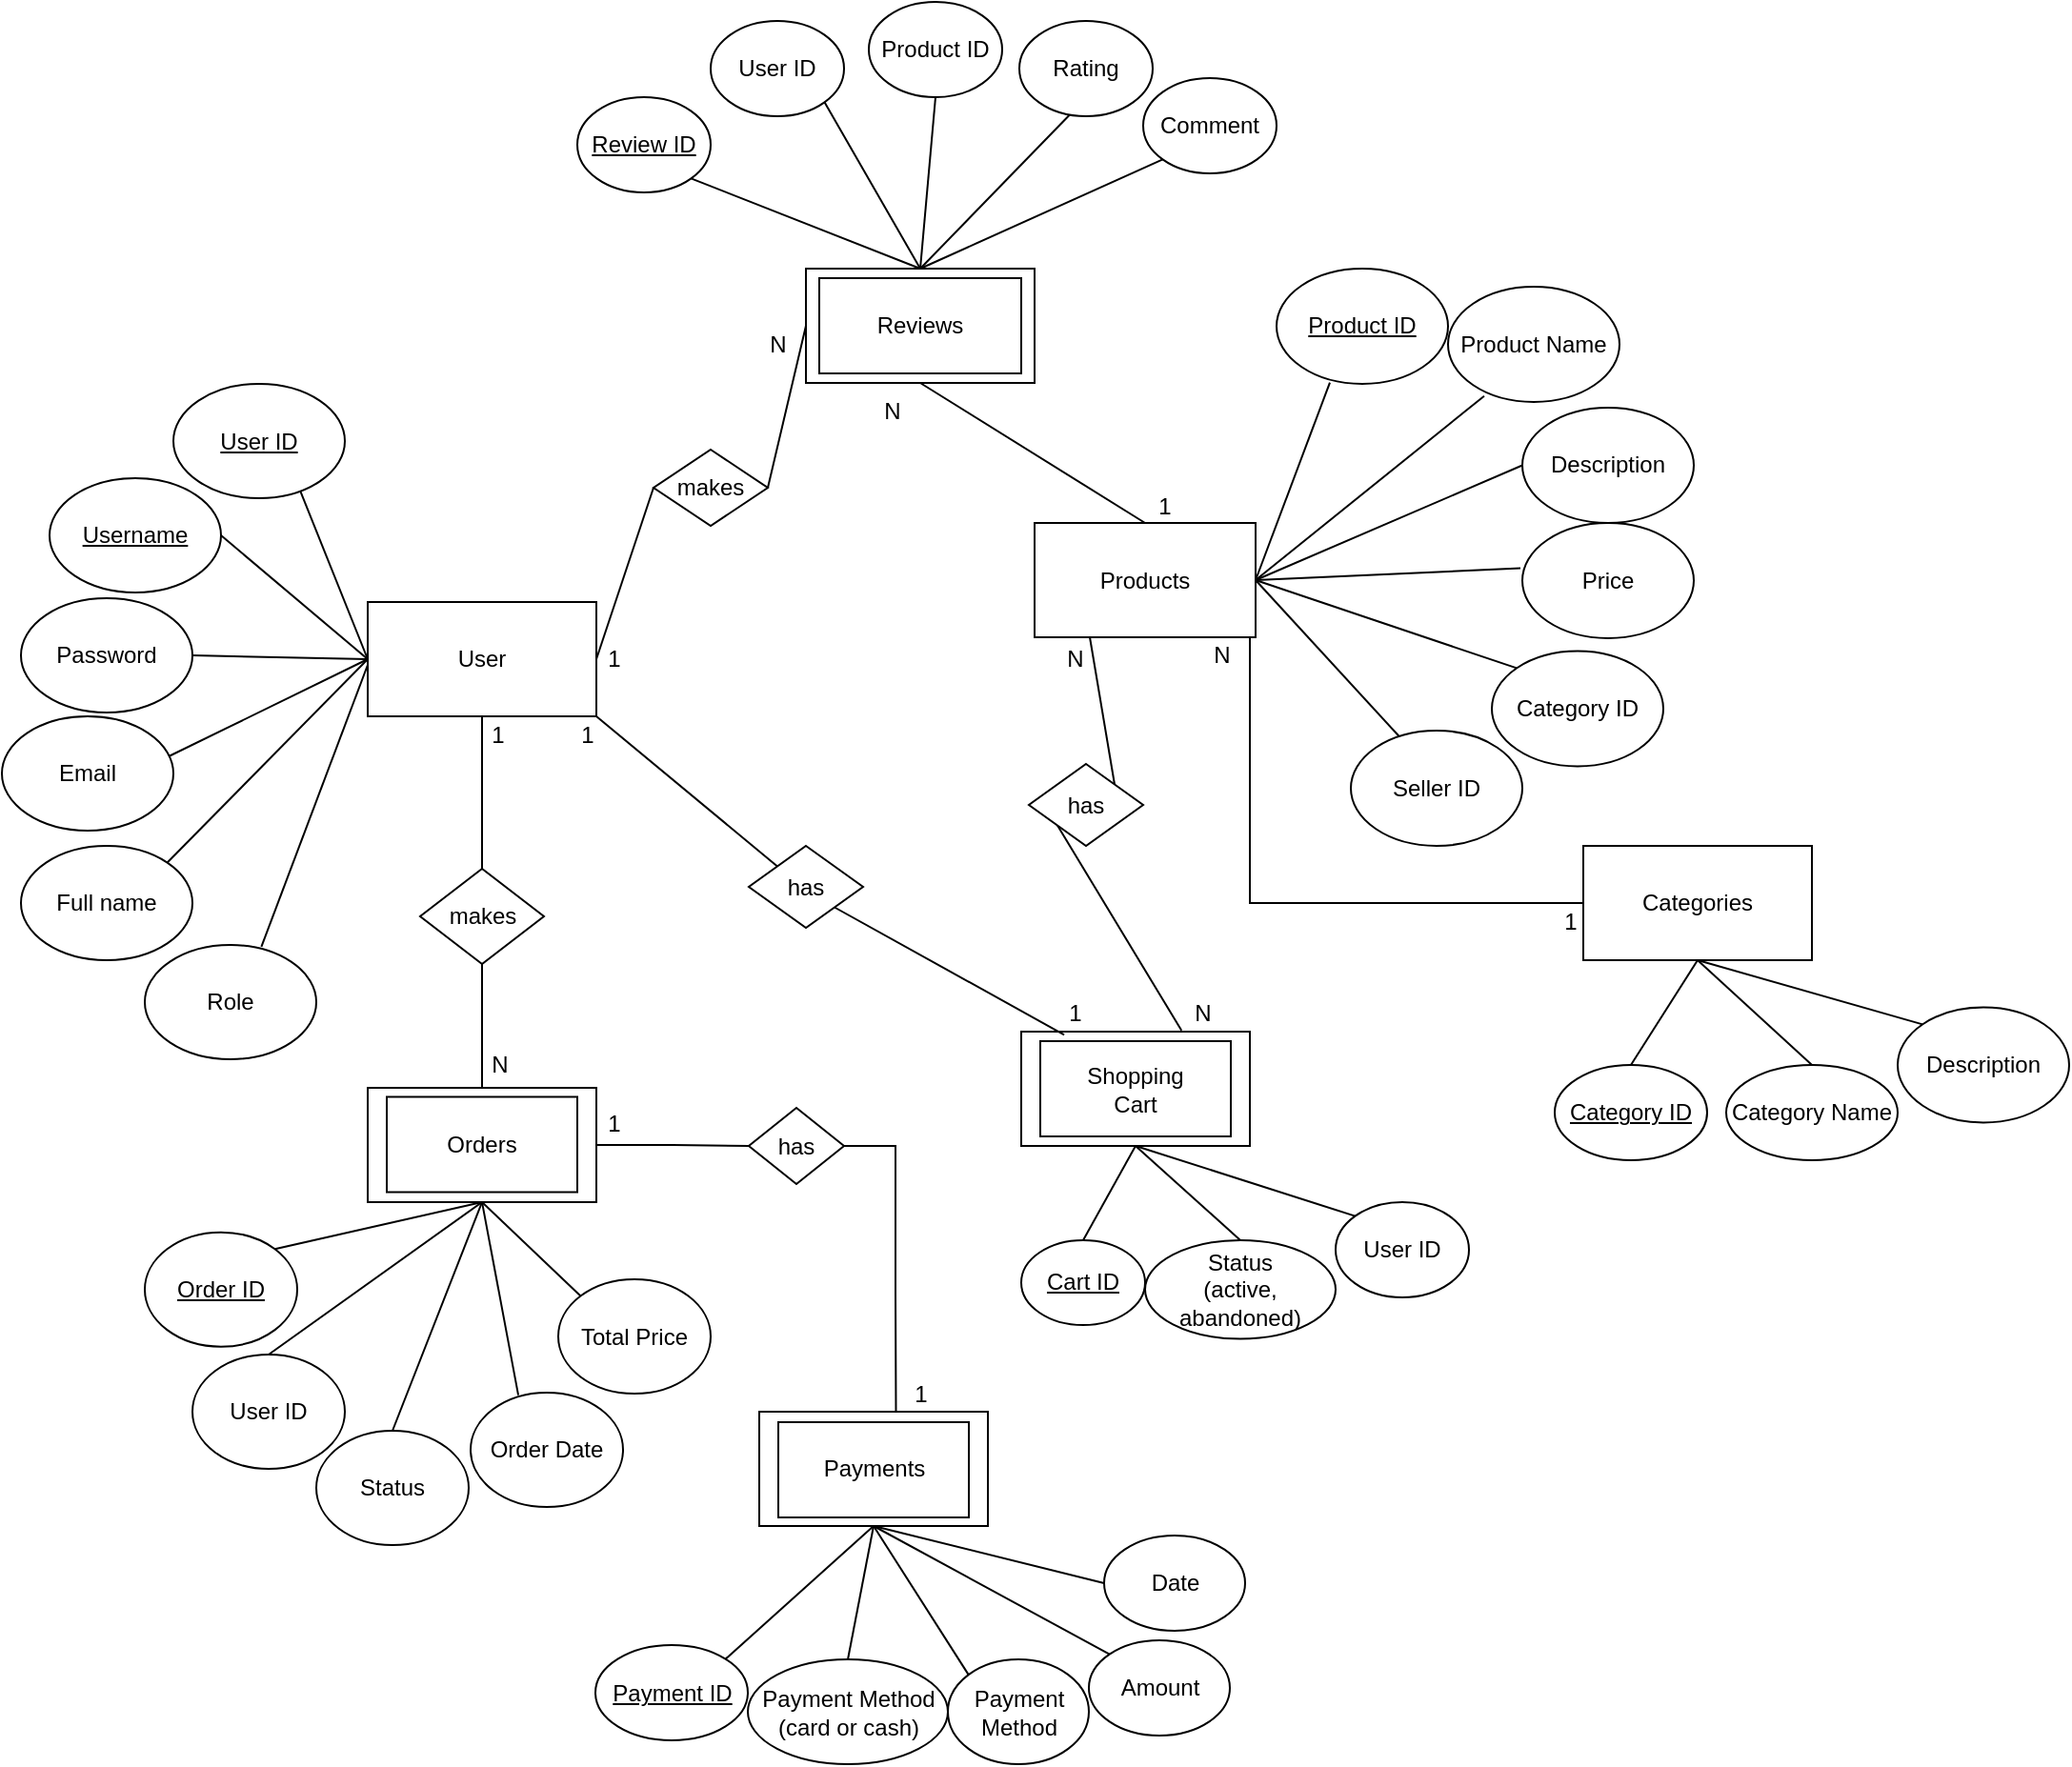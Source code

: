 <mxfile version="24.9.1">
  <diagram name="Страница-1" id="zB7i6RUfLuKYzEybOKxB">
    <mxGraphModel grid="1" page="1" gridSize="10" guides="1" tooltips="1" connect="1" arrows="1" fold="1" pageScale="1" pageWidth="827" pageHeight="1169" math="0" shadow="0">
      <root>
        <mxCell id="0" />
        <mxCell id="1" parent="0" />
        <mxCell id="PwJGLFC-bHDIVC7yWHqI-11" style="edgeStyle=orthogonalEdgeStyle;rounded=0;orthogonalLoop=1;jettySize=auto;html=1;entryX=0.5;entryY=0;entryDx=0;entryDy=0;endArrow=none;endFill=0;" edge="1" parent="1" source="PwJGLFC-bHDIVC7yWHqI-30" target="PwJGLFC-bHDIVC7yWHqI-3">
          <mxGeometry relative="1" as="geometry" />
        </mxCell>
        <mxCell id="PwJGLFC-bHDIVC7yWHqI-1" value="&lt;font style=&quot;font-size: 12px;&quot;&gt;User&lt;/font&gt;" style="rounded=0;whiteSpace=wrap;html=1;" vertex="1" parent="1">
          <mxGeometry x="-283" y="405" width="120" height="60" as="geometry" />
        </mxCell>
        <mxCell id="PwJGLFC-bHDIVC7yWHqI-23" style="edgeStyle=orthogonalEdgeStyle;rounded=0;orthogonalLoop=1;jettySize=auto;html=1;endArrow=none;endFill=0;" edge="1" parent="1" source="PwJGLFC-bHDIVC7yWHqI-2" target="PwJGLFC-bHDIVC7yWHqI-7">
          <mxGeometry relative="1" as="geometry">
            <Array as="points">
              <mxPoint x="180" y="563" />
            </Array>
          </mxGeometry>
        </mxCell>
        <mxCell id="PwJGLFC-bHDIVC7yWHqI-2" value="Products" style="rounded=0;whiteSpace=wrap;html=1;" vertex="1" parent="1">
          <mxGeometry x="67" y="363.5" width="116" height="60" as="geometry" />
        </mxCell>
        <mxCell id="PwJGLFC-bHDIVC7yWHqI-14" style="edgeStyle=orthogonalEdgeStyle;rounded=0;orthogonalLoop=1;jettySize=auto;html=1;entryX=0.598;entryY=0.042;entryDx=0;entryDy=0;endArrow=none;endFill=0;entryPerimeter=0;" edge="1" parent="1" source="PwJGLFC-bHDIVC7yWHqI-34" target="PwJGLFC-bHDIVC7yWHqI-5">
          <mxGeometry relative="1" as="geometry">
            <Array as="points">
              <mxPoint x="-6" y="691" />
              <mxPoint x="-6" y="768" />
            </Array>
          </mxGeometry>
        </mxCell>
        <mxCell id="PwJGLFC-bHDIVC7yWHqI-3" value="Orders" style="rounded=0;whiteSpace=wrap;html=1;" vertex="1" parent="1">
          <mxGeometry x="-283" y="660" width="120" height="60" as="geometry" />
        </mxCell>
        <mxCell id="PwJGLFC-bHDIVC7yWHqI-5" value="Payments" style="rounded=0;whiteSpace=wrap;html=1;" vertex="1" parent="1">
          <mxGeometry x="-77.5" y="830" width="120" height="60" as="geometry" />
        </mxCell>
        <mxCell id="PwJGLFC-bHDIVC7yWHqI-6" value="Reviews" style="rounded=0;whiteSpace=wrap;html=1;" vertex="1" parent="1">
          <mxGeometry x="-53" y="230" width="120" height="60" as="geometry" />
        </mxCell>
        <mxCell id="PwJGLFC-bHDIVC7yWHqI-7" value="Categories" style="rounded=0;whiteSpace=wrap;html=1;" vertex="1" parent="1">
          <mxGeometry x="355" y="533" width="120" height="60" as="geometry" />
        </mxCell>
        <mxCell id="PwJGLFC-bHDIVC7yWHqI-9" value="1" style="text;html=1;align=center;verticalAlign=middle;resizable=0;points=[];autosize=1;strokeColor=none;fillColor=none;" vertex="1" parent="1">
          <mxGeometry x="-169" y="420" width="30" height="30" as="geometry" />
        </mxCell>
        <mxCell id="PwJGLFC-bHDIVC7yWHqI-12" value="1" style="text;html=1;align=center;verticalAlign=middle;resizable=0;points=[];autosize=1;strokeColor=none;fillColor=none;" vertex="1" parent="1">
          <mxGeometry x="-230" y="460" width="30" height="30" as="geometry" />
        </mxCell>
        <mxCell id="PwJGLFC-bHDIVC7yWHqI-13" value="N" style="text;html=1;align=center;verticalAlign=middle;resizable=0;points=[];autosize=1;strokeColor=none;fillColor=none;" vertex="1" parent="1">
          <mxGeometry x="-229" y="633" width="30" height="30" as="geometry" />
        </mxCell>
        <mxCell id="PwJGLFC-bHDIVC7yWHqI-15" value="1" style="text;html=1;align=center;verticalAlign=middle;resizable=0;points=[];autosize=1;strokeColor=none;fillColor=none;" vertex="1" parent="1">
          <mxGeometry x="-169" y="664" width="30" height="30" as="geometry" />
        </mxCell>
        <mxCell id="PwJGLFC-bHDIVC7yWHqI-16" value="1" style="text;html=1;align=center;verticalAlign=middle;resizable=0;points=[];autosize=1;strokeColor=none;fillColor=none;" vertex="1" parent="1">
          <mxGeometry x="-8.5" y="805.5" width="30" height="30" as="geometry" />
        </mxCell>
        <mxCell id="PwJGLFC-bHDIVC7yWHqI-19" value="N" style="text;html=1;align=center;verticalAlign=middle;resizable=0;points=[];autosize=1;strokeColor=none;fillColor=none;" vertex="1" parent="1">
          <mxGeometry x="-83" y="255" width="30" height="30" as="geometry" />
        </mxCell>
        <mxCell id="PwJGLFC-bHDIVC7yWHqI-22" value="N" style="text;html=1;align=center;verticalAlign=middle;resizable=0;points=[];autosize=1;strokeColor=none;fillColor=none;" vertex="1" parent="1">
          <mxGeometry x="-23" y="290" width="30" height="30" as="geometry" />
        </mxCell>
        <mxCell id="PwJGLFC-bHDIVC7yWHqI-24" value="1" style="text;html=1;align=center;verticalAlign=middle;resizable=0;points=[];autosize=1;strokeColor=none;fillColor=none;" vertex="1" parent="1">
          <mxGeometry x="333" y="558" width="30" height="30" as="geometry" />
        </mxCell>
        <mxCell id="PwJGLFC-bHDIVC7yWHqI-25" value="N" style="text;html=1;align=center;verticalAlign=middle;resizable=0;points=[];autosize=1;strokeColor=none;fillColor=none;" vertex="1" parent="1">
          <mxGeometry x="150" y="418" width="30" height="30" as="geometry" />
        </mxCell>
        <mxCell id="PwJGLFC-bHDIVC7yWHqI-26" value="Shopping&lt;div&gt;Cart&lt;/div&gt;" style="rounded=0;whiteSpace=wrap;html=1;" vertex="1" parent="1">
          <mxGeometry x="60" y="630.5" width="120" height="60" as="geometry" />
        </mxCell>
        <mxCell id="PwJGLFC-bHDIVC7yWHqI-27" value="" style="endArrow=none;html=1;rounded=0;entryX=1;entryY=1;entryDx=0;entryDy=0;exitX=0;exitY=0;exitDx=0;exitDy=0;" edge="1" parent="1" source="PwJGLFC-bHDIVC7yWHqI-28" target="PwJGLFC-bHDIVC7yWHqI-1">
          <mxGeometry width="50" height="50" relative="1" as="geometry">
            <mxPoint x="-73" y="605" as="sourcePoint" />
            <mxPoint x="-23" y="555" as="targetPoint" />
          </mxGeometry>
        </mxCell>
        <mxCell id="PwJGLFC-bHDIVC7yWHqI-29" value="" style="endArrow=none;html=1;rounded=0;entryX=1;entryY=1;entryDx=0;entryDy=0;exitX=0.188;exitY=0.028;exitDx=0;exitDy=0;exitPerimeter=0;" edge="1" parent="1" source="PwJGLFC-bHDIVC7yWHqI-26" target="PwJGLFC-bHDIVC7yWHqI-28">
          <mxGeometry width="50" height="50" relative="1" as="geometry">
            <mxPoint x="-82" y="558" as="sourcePoint" />
            <mxPoint x="-163" y="465" as="targetPoint" />
          </mxGeometry>
        </mxCell>
        <mxCell id="PwJGLFC-bHDIVC7yWHqI-28" value="has" style="rhombus;whiteSpace=wrap;html=1;" vertex="1" parent="1">
          <mxGeometry x="-83" y="533" width="60" height="43" as="geometry" />
        </mxCell>
        <mxCell id="PwJGLFC-bHDIVC7yWHqI-31" value="" style="edgeStyle=orthogonalEdgeStyle;rounded=0;orthogonalLoop=1;jettySize=auto;html=1;entryX=0.5;entryY=0;entryDx=0;entryDy=0;endArrow=none;endFill=0;" edge="1" parent="1" source="PwJGLFC-bHDIVC7yWHqI-1" target="PwJGLFC-bHDIVC7yWHqI-30">
          <mxGeometry relative="1" as="geometry">
            <mxPoint x="-223" y="465" as="sourcePoint" />
            <mxPoint x="-223" y="660" as="targetPoint" />
          </mxGeometry>
        </mxCell>
        <mxCell id="PwJGLFC-bHDIVC7yWHqI-30" value="makes" style="rhombus;whiteSpace=wrap;html=1;" vertex="1" parent="1">
          <mxGeometry x="-255.5" y="545" width="65" height="50" as="geometry" />
        </mxCell>
        <mxCell id="PwJGLFC-bHDIVC7yWHqI-32" value="" style="rounded=0;whiteSpace=wrap;html=1;fillColor=none;" vertex="1" parent="1">
          <mxGeometry x="-273" y="664.75" width="100" height="50" as="geometry" />
        </mxCell>
        <mxCell id="PwJGLFC-bHDIVC7yWHqI-33" value="" style="rounded=0;whiteSpace=wrap;html=1;fillColor=none;" vertex="1" parent="1">
          <mxGeometry x="70" y="635.5" width="100" height="50" as="geometry" />
        </mxCell>
        <mxCell id="PwJGLFC-bHDIVC7yWHqI-38" value="" style="edgeStyle=orthogonalEdgeStyle;rounded=0;orthogonalLoop=1;jettySize=auto;html=1;entryX=0;entryY=0.5;entryDx=0;entryDy=0;endArrow=none;endFill=0;" edge="1" parent="1" source="PwJGLFC-bHDIVC7yWHqI-3" target="PwJGLFC-bHDIVC7yWHqI-34">
          <mxGeometry relative="1" as="geometry">
            <mxPoint x="-163" y="690" as="sourcePoint" />
            <mxPoint x="-18" y="750" as="targetPoint" />
          </mxGeometry>
        </mxCell>
        <mxCell id="PwJGLFC-bHDIVC7yWHqI-34" value="has" style="rhombus;whiteSpace=wrap;html=1;" vertex="1" parent="1">
          <mxGeometry x="-83" y="670.5" width="50" height="40" as="geometry" />
        </mxCell>
        <mxCell id="PwJGLFC-bHDIVC7yWHqI-42" value="" style="endArrow=none;html=1;rounded=0;entryX=0.25;entryY=1;entryDx=0;entryDy=0;exitX=1;exitY=0;exitDx=0;exitDy=0;" edge="1" parent="1" source="PwJGLFC-bHDIVC7yWHqI-44" target="PwJGLFC-bHDIVC7yWHqI-2">
          <mxGeometry width="50" height="50" relative="1" as="geometry">
            <mxPoint x="23.8" y="592.8" as="sourcePoint" />
            <mxPoint x="17.0" y="466.22" as="targetPoint" />
          </mxGeometry>
        </mxCell>
        <mxCell id="PwJGLFC-bHDIVC7yWHqI-43" value="" style="endArrow=none;html=1;rounded=0;entryX=0;entryY=1;entryDx=0;entryDy=0;exitX=0.701;exitY=-0.01;exitDx=0;exitDy=0;exitPerimeter=0;" edge="1" parent="1" source="PwJGLFC-bHDIVC7yWHqI-26" target="PwJGLFC-bHDIVC7yWHqI-44">
          <mxGeometry width="50" height="50" relative="1" as="geometry">
            <mxPoint x="-19.78" y="563" as="sourcePoint" />
            <mxPoint x="-66.2" y="452.8" as="targetPoint" />
          </mxGeometry>
        </mxCell>
        <mxCell id="PwJGLFC-bHDIVC7yWHqI-44" value="has" style="rhombus;whiteSpace=wrap;html=1;" vertex="1" parent="1">
          <mxGeometry x="64" y="490" width="60" height="43" as="geometry" />
        </mxCell>
        <mxCell id="PwJGLFC-bHDIVC7yWHqI-45" value="1" style="text;html=1;align=center;verticalAlign=middle;resizable=0;points=[];autosize=1;strokeColor=none;fillColor=none;" vertex="1" parent="1">
          <mxGeometry x="-183" y="460" width="30" height="30" as="geometry" />
        </mxCell>
        <mxCell id="PwJGLFC-bHDIVC7yWHqI-46" value="1" style="text;html=1;align=center;verticalAlign=middle;resizable=0;points=[];autosize=1;strokeColor=none;fillColor=none;" vertex="1" parent="1">
          <mxGeometry x="73" y="605.5" width="30" height="30" as="geometry" />
        </mxCell>
        <mxCell id="PwJGLFC-bHDIVC7yWHqI-49" value="N" style="text;html=1;align=center;verticalAlign=middle;resizable=0;points=[];autosize=1;strokeColor=none;fillColor=none;" vertex="1" parent="1">
          <mxGeometry x="73" y="420" width="30" height="30" as="geometry" />
        </mxCell>
        <mxCell id="PwJGLFC-bHDIVC7yWHqI-50" value="N" style="text;html=1;align=center;verticalAlign=middle;resizable=0;points=[];autosize=1;strokeColor=none;fillColor=none;" vertex="1" parent="1">
          <mxGeometry x="140" y="605.5" width="30" height="30" as="geometry" />
        </mxCell>
        <mxCell id="PwJGLFC-bHDIVC7yWHqI-51" value="" style="rounded=0;whiteSpace=wrap;html=1;fillColor=none;" vertex="1" parent="1">
          <mxGeometry x="-46" y="235" width="106" height="50" as="geometry" />
        </mxCell>
        <mxCell id="PwJGLFC-bHDIVC7yWHqI-52" value="makes" style="rhombus;whiteSpace=wrap;html=1;" vertex="1" parent="1">
          <mxGeometry x="-133" y="325" width="60" height="40" as="geometry" />
        </mxCell>
        <mxCell id="PwJGLFC-bHDIVC7yWHqI-55" value="&lt;u&gt;Username&lt;/u&gt;" style="ellipse;whiteSpace=wrap;html=1;" vertex="1" parent="1">
          <mxGeometry x="-450" y="340" width="90" height="60" as="geometry" />
        </mxCell>
        <mxCell id="PwJGLFC-bHDIVC7yWHqI-57" value="Password" style="ellipse;whiteSpace=wrap;html=1;" vertex="1" parent="1">
          <mxGeometry x="-465" y="403" width="90" height="60" as="geometry" />
        </mxCell>
        <mxCell id="PwJGLFC-bHDIVC7yWHqI-58" value="Email" style="ellipse;whiteSpace=wrap;html=1;" vertex="1" parent="1">
          <mxGeometry x="-475" y="465" width="90" height="60" as="geometry" />
        </mxCell>
        <mxCell id="PwJGLFC-bHDIVC7yWHqI-59" value="&lt;u&gt;User ID&lt;/u&gt;" style="ellipse;whiteSpace=wrap;html=1;" vertex="1" parent="1">
          <mxGeometry x="-385" y="290.5" width="90" height="60" as="geometry" />
        </mxCell>
        <mxCell id="PwJGLFC-bHDIVC7yWHqI-61" value="" style="endArrow=none;html=1;rounded=0;entryX=0;entryY=0.5;entryDx=0;entryDy=0;exitX=0.74;exitY=0.937;exitDx=0;exitDy=0;exitPerimeter=0;" edge="1" parent="1" source="PwJGLFC-bHDIVC7yWHqI-59" target="PwJGLFC-bHDIVC7yWHqI-1">
          <mxGeometry width="50" height="50" relative="1" as="geometry">
            <mxPoint x="-220" y="510" as="sourcePoint" />
            <mxPoint x="-170" y="460" as="targetPoint" />
          </mxGeometry>
        </mxCell>
        <mxCell id="PwJGLFC-bHDIVC7yWHqI-62" value="" style="endArrow=none;html=1;rounded=0;entryX=0;entryY=0.5;entryDx=0;entryDy=0;exitX=1;exitY=0.5;exitDx=0;exitDy=0;" edge="1" parent="1" source="PwJGLFC-bHDIVC7yWHqI-55" target="PwJGLFC-bHDIVC7yWHqI-1">
          <mxGeometry width="50" height="50" relative="1" as="geometry">
            <mxPoint x="-362" y="542" as="sourcePoint" />
            <mxPoint x="-273" y="445" as="targetPoint" />
          </mxGeometry>
        </mxCell>
        <mxCell id="PwJGLFC-bHDIVC7yWHqI-63" value="" style="endArrow=none;html=1;rounded=0;entryX=0;entryY=0.5;entryDx=0;entryDy=0;exitX=1;exitY=0.5;exitDx=0;exitDy=0;" edge="1" parent="1" source="PwJGLFC-bHDIVC7yWHqI-57" target="PwJGLFC-bHDIVC7yWHqI-1">
          <mxGeometry width="50" height="50" relative="1" as="geometry">
            <mxPoint x="-380" y="462" as="sourcePoint" />
            <mxPoint x="-273" y="445" as="targetPoint" />
          </mxGeometry>
        </mxCell>
        <mxCell id="PwJGLFC-bHDIVC7yWHqI-64" value="" style="endArrow=none;html=1;rounded=0;entryX=0;entryY=0.5;entryDx=0;entryDy=0;exitX=0.979;exitY=0.346;exitDx=0;exitDy=0;exitPerimeter=0;" edge="1" parent="1" source="PwJGLFC-bHDIVC7yWHqI-58" target="PwJGLFC-bHDIVC7yWHqI-1">
          <mxGeometry width="50" height="50" relative="1" as="geometry">
            <mxPoint x="-370" y="472" as="sourcePoint" />
            <mxPoint x="-263" y="455" as="targetPoint" />
          </mxGeometry>
        </mxCell>
        <mxCell id="PwJGLFC-bHDIVC7yWHqI-65" value="" style="endArrow=none;html=1;rounded=0;entryX=0.5;entryY=1;entryDx=0;entryDy=0;exitX=0.5;exitY=0;exitDx=0;exitDy=0;" edge="1" parent="1" source="PwJGLFC-bHDIVC7yWHqI-2" target="PwJGLFC-bHDIVC7yWHqI-6">
          <mxGeometry width="50" height="50" relative="1" as="geometry">
            <mxPoint x="-30" y="620" as="sourcePoint" />
            <mxPoint x="20" y="570" as="targetPoint" />
          </mxGeometry>
        </mxCell>
        <mxCell id="PwJGLFC-bHDIVC7yWHqI-66" value="1" style="text;html=1;align=center;verticalAlign=middle;resizable=0;points=[];autosize=1;strokeColor=none;fillColor=none;" vertex="1" parent="1">
          <mxGeometry x="120" y="340" width="30" height="30" as="geometry" />
        </mxCell>
        <mxCell id="PwJGLFC-bHDIVC7yWHqI-67" value="" style="rounded=0;whiteSpace=wrap;html=1;fillColor=none;" vertex="1" parent="1">
          <mxGeometry x="-67.5" y="835.5" width="100" height="50" as="geometry" />
        </mxCell>
        <mxCell id="PwJGLFC-bHDIVC7yWHqI-68" value="&lt;u&gt;Product ID&lt;/u&gt;" style="ellipse;whiteSpace=wrap;html=1;" vertex="1" parent="1">
          <mxGeometry x="194" y="230" width="90" height="60.5" as="geometry" />
        </mxCell>
        <mxCell id="PwJGLFC-bHDIVC7yWHqI-69" value="Description" style="ellipse;whiteSpace=wrap;html=1;" vertex="1" parent="1">
          <mxGeometry x="323" y="303" width="90" height="60.5" as="geometry" />
        </mxCell>
        <mxCell id="PwJGLFC-bHDIVC7yWHqI-70" value="Price" style="ellipse;whiteSpace=wrap;html=1;" vertex="1" parent="1">
          <mxGeometry x="323" y="363.5" width="90" height="60.5" as="geometry" />
        </mxCell>
        <mxCell id="PwJGLFC-bHDIVC7yWHqI-72" value="" style="endArrow=none;html=1;rounded=0;entryX=0.311;entryY=0.989;entryDx=0;entryDy=0;exitX=1;exitY=0.5;exitDx=0;exitDy=0;entryPerimeter=0;" edge="1" parent="1" source="PwJGLFC-bHDIVC7yWHqI-2" target="PwJGLFC-bHDIVC7yWHqI-68">
          <mxGeometry width="50" height="50" relative="1" as="geometry">
            <mxPoint x="83" y="443" as="sourcePoint" />
            <mxPoint x="133" y="393" as="targetPoint" />
          </mxGeometry>
        </mxCell>
        <mxCell id="PwJGLFC-bHDIVC7yWHqI-73" value="" style="endArrow=none;html=1;rounded=0;entryX=0;entryY=0.5;entryDx=0;entryDy=0;exitX=1;exitY=0.5;exitDx=0;exitDy=0;" edge="1" parent="1" source="PwJGLFC-bHDIVC7yWHqI-2" target="PwJGLFC-bHDIVC7yWHqI-69">
          <mxGeometry width="50" height="50" relative="1" as="geometry">
            <mxPoint x="243" y="433" as="sourcePoint" />
            <mxPoint x="133" y="393" as="targetPoint" />
          </mxGeometry>
        </mxCell>
        <mxCell id="PwJGLFC-bHDIVC7yWHqI-74" value="" style="endArrow=none;html=1;rounded=0;entryX=-0.011;entryY=0.393;entryDx=0;entryDy=0;entryPerimeter=0;exitX=1;exitY=0.5;exitDx=0;exitDy=0;" edge="1" parent="1" source="PwJGLFC-bHDIVC7yWHqI-2" target="PwJGLFC-bHDIVC7yWHqI-70">
          <mxGeometry width="50" height="50" relative="1" as="geometry">
            <mxPoint x="83" y="443" as="sourcePoint" />
            <mxPoint x="133" y="393" as="targetPoint" />
          </mxGeometry>
        </mxCell>
        <mxCell id="PwJGLFC-bHDIVC7yWHqI-75" value="Category ID" style="ellipse;whiteSpace=wrap;html=1;" vertex="1" parent="1">
          <mxGeometry x="307" y="430.75" width="90" height="60.5" as="geometry" />
        </mxCell>
        <mxCell id="PwJGLFC-bHDIVC7yWHqI-76" value="" style="endArrow=none;html=1;rounded=0;entryX=0;entryY=0;entryDx=0;entryDy=0;exitX=1;exitY=0.5;exitDx=0;exitDy=0;" edge="1" parent="1" source="PwJGLFC-bHDIVC7yWHqI-2" target="PwJGLFC-bHDIVC7yWHqI-75">
          <mxGeometry width="50" height="50" relative="1" as="geometry">
            <mxPoint x="157" y="461" as="sourcePoint" />
            <mxPoint x="117" y="470.5" as="targetPoint" />
          </mxGeometry>
        </mxCell>
        <mxCell id="PwJGLFC-bHDIVC7yWHqI-77" value="Seller ID" style="ellipse;whiteSpace=wrap;html=1;" vertex="1" parent="1">
          <mxGeometry x="233" y="472.5" width="90" height="60.5" as="geometry" />
        </mxCell>
        <mxCell id="PwJGLFC-bHDIVC7yWHqI-78" value="" style="endArrow=none;html=1;rounded=0;entryX=0.283;entryY=0.052;entryDx=0;entryDy=0;entryPerimeter=0;exitX=1;exitY=0.5;exitDx=0;exitDy=0;" edge="1" parent="1" source="PwJGLFC-bHDIVC7yWHqI-2" target="PwJGLFC-bHDIVC7yWHqI-77">
          <mxGeometry width="50" height="50" relative="1" as="geometry">
            <mxPoint x="183" y="393" as="sourcePoint" />
            <mxPoint x="116" y="492" as="targetPoint" />
          </mxGeometry>
        </mxCell>
        <mxCell id="PwJGLFC-bHDIVC7yWHqI-81" value="&lt;u&gt;Order ID&lt;/u&gt;" style="ellipse;whiteSpace=wrap;html=1;" vertex="1" parent="1">
          <mxGeometry x="-400" y="735.87" width="80" height="60" as="geometry" />
        </mxCell>
        <mxCell id="PwJGLFC-bHDIVC7yWHqI-82" value="User ID" style="ellipse;whiteSpace=wrap;html=1;" vertex="1" parent="1">
          <mxGeometry x="-375" y="800" width="80" height="60" as="geometry" />
        </mxCell>
        <mxCell id="PwJGLFC-bHDIVC7yWHqI-83" value="" style="endArrow=none;html=1;rounded=0;exitX=1;exitY=0;exitDx=0;exitDy=0;entryX=0.5;entryY=1;entryDx=0;entryDy=0;" edge="1" parent="1" source="PwJGLFC-bHDIVC7yWHqI-81" target="PwJGLFC-bHDIVC7yWHqI-3">
          <mxGeometry width="50" height="50" relative="1" as="geometry">
            <mxPoint x="-250" y="760" as="sourcePoint" />
            <mxPoint x="-210" y="770" as="targetPoint" />
          </mxGeometry>
        </mxCell>
        <mxCell id="PwJGLFC-bHDIVC7yWHqI-84" value="" style="endArrow=none;html=1;rounded=0;exitX=0.5;exitY=0;exitDx=0;exitDy=0;entryX=0.5;entryY=1;entryDx=0;entryDy=0;" edge="1" parent="1" source="PwJGLFC-bHDIVC7yWHqI-82" target="PwJGLFC-bHDIVC7yWHqI-3">
          <mxGeometry width="50" height="50" relative="1" as="geometry">
            <mxPoint x="-250" y="760" as="sourcePoint" />
            <mxPoint x="-200" y="710" as="targetPoint" />
          </mxGeometry>
        </mxCell>
        <mxCell id="PwJGLFC-bHDIVC7yWHqI-85" value="" style="endArrow=none;html=1;rounded=0;entryX=0;entryY=0.5;entryDx=0;entryDy=0;exitX=1;exitY=0.5;exitDx=0;exitDy=0;" edge="1" parent="1" source="PwJGLFC-bHDIVC7yWHqI-1" target="PwJGLFC-bHDIVC7yWHqI-52">
          <mxGeometry width="50" height="50" relative="1" as="geometry">
            <mxPoint x="10" y="540" as="sourcePoint" />
            <mxPoint x="60" y="490" as="targetPoint" />
          </mxGeometry>
        </mxCell>
        <mxCell id="PwJGLFC-bHDIVC7yWHqI-86" value="" style="endArrow=none;html=1;rounded=0;exitX=1;exitY=0.5;exitDx=0;exitDy=0;entryX=0;entryY=0.5;entryDx=0;entryDy=0;" edge="1" parent="1" source="PwJGLFC-bHDIVC7yWHqI-52" target="PwJGLFC-bHDIVC7yWHqI-6">
          <mxGeometry width="50" height="50" relative="1" as="geometry">
            <mxPoint x="10" y="540" as="sourcePoint" />
            <mxPoint x="90" y="430" as="targetPoint" />
          </mxGeometry>
        </mxCell>
        <mxCell id="PwJGLFC-bHDIVC7yWHqI-87" value="&lt;u&gt;Category ID&lt;/u&gt;" style="ellipse;whiteSpace=wrap;html=1;" vertex="1" parent="1">
          <mxGeometry x="340" y="648" width="80" height="50" as="geometry" />
        </mxCell>
        <mxCell id="PwJGLFC-bHDIVC7yWHqI-88" value="Category Name" style="ellipse;whiteSpace=wrap;html=1;" vertex="1" parent="1">
          <mxGeometry x="430" y="648" width="90" height="50" as="geometry" />
        </mxCell>
        <mxCell id="PwJGLFC-bHDIVC7yWHqI-89" value="" style="endArrow=none;html=1;rounded=0;entryX=0.5;entryY=1;entryDx=0;entryDy=0;exitX=0.5;exitY=0;exitDx=0;exitDy=0;" edge="1" parent="1" source="PwJGLFC-bHDIVC7yWHqI-87" target="PwJGLFC-bHDIVC7yWHqI-7">
          <mxGeometry width="50" height="50" relative="1" as="geometry">
            <mxPoint x="360" y="678" as="sourcePoint" />
            <mxPoint x="410" y="628" as="targetPoint" />
          </mxGeometry>
        </mxCell>
        <mxCell id="PwJGLFC-bHDIVC7yWHqI-90" value="" style="endArrow=none;html=1;rounded=0;entryX=0.5;entryY=1;entryDx=0;entryDy=0;exitX=0.5;exitY=0;exitDx=0;exitDy=0;" edge="1" parent="1" source="PwJGLFC-bHDIVC7yWHqI-88" target="PwJGLFC-bHDIVC7yWHqI-7">
          <mxGeometry width="50" height="50" relative="1" as="geometry">
            <mxPoint x="360" y="678" as="sourcePoint" />
            <mxPoint x="410" y="628" as="targetPoint" />
          </mxGeometry>
        </mxCell>
        <mxCell id="PwJGLFC-bHDIVC7yWHqI-91" value="&lt;u&gt;Payment ID&lt;/u&gt;" style="ellipse;whiteSpace=wrap;html=1;" vertex="1" parent="1">
          <mxGeometry x="-163.5" y="952.5" width="80" height="50" as="geometry" />
        </mxCell>
        <mxCell id="PwJGLFC-bHDIVC7yWHqI-92" value="" style="endArrow=none;html=1;rounded=0;entryX=0.5;entryY=1;entryDx=0;entryDy=0;exitX=1;exitY=0;exitDx=0;exitDy=0;" edge="1" parent="1" source="PwJGLFC-bHDIVC7yWHqI-91" target="PwJGLFC-bHDIVC7yWHqI-5">
          <mxGeometry width="50" height="50" relative="1" as="geometry">
            <mxPoint x="-113.5" y="1035" as="sourcePoint" />
            <mxPoint x="-47.5" y="930" as="targetPoint" />
          </mxGeometry>
        </mxCell>
        <mxCell id="PwJGLFC-bHDIVC7yWHqI-93" value="Payment Method&lt;div&gt;(card or cash)&lt;/div&gt;" style="ellipse;whiteSpace=wrap;html=1;" vertex="1" parent="1">
          <mxGeometry x="-83.5" y="960" width="105" height="55" as="geometry" />
        </mxCell>
        <mxCell id="PwJGLFC-bHDIVC7yWHqI-94" value="" style="endArrow=none;html=1;rounded=0;entryX=0.5;entryY=1;entryDx=0;entryDy=0;exitX=0.5;exitY=0;exitDx=0;exitDy=0;" edge="1" parent="1" source="PwJGLFC-bHDIVC7yWHqI-93" target="PwJGLFC-bHDIVC7yWHqI-5">
          <mxGeometry width="50" height="50" relative="1" as="geometry">
            <mxPoint x="10.5" y="1005" as="sourcePoint" />
            <mxPoint x="-13.5" y="870" as="targetPoint" />
          </mxGeometry>
        </mxCell>
        <mxCell id="PwJGLFC-bHDIVC7yWHqI-95" value="&lt;u&gt;Review ID&lt;/u&gt;" style="ellipse;whiteSpace=wrap;html=1;" vertex="1" parent="1">
          <mxGeometry x="-173" y="140" width="70" height="50" as="geometry" />
        </mxCell>
        <mxCell id="PwJGLFC-bHDIVC7yWHqI-96" value="" style="endArrow=none;html=1;rounded=0;entryX=1;entryY=1;entryDx=0;entryDy=0;exitX=0.5;exitY=0;exitDx=0;exitDy=0;" edge="1" parent="1" source="PwJGLFC-bHDIVC7yWHqI-6" target="PwJGLFC-bHDIVC7yWHqI-95">
          <mxGeometry width="50" height="50" relative="1" as="geometry">
            <mxPoint x="-16" y="290" as="sourcePoint" />
            <mxPoint x="34" y="240" as="targetPoint" />
          </mxGeometry>
        </mxCell>
        <mxCell id="PwJGLFC-bHDIVC7yWHqI-98" value="User ID" style="ellipse;whiteSpace=wrap;html=1;" vertex="1" parent="1">
          <mxGeometry x="-103" y="100" width="70" height="50" as="geometry" />
        </mxCell>
        <mxCell id="PwJGLFC-bHDIVC7yWHqI-99" value="" style="endArrow=none;html=1;rounded=0;entryX=1;entryY=1;entryDx=0;entryDy=0;exitX=0.5;exitY=0;exitDx=0;exitDy=0;" edge="1" parent="1" source="PwJGLFC-bHDIVC7yWHqI-6" target="PwJGLFC-bHDIVC7yWHqI-98">
          <mxGeometry width="50" height="50" relative="1" as="geometry">
            <mxPoint x="97" y="220" as="sourcePoint" />
            <mxPoint x="124" y="230" as="targetPoint" />
          </mxGeometry>
        </mxCell>
        <mxCell id="PwJGLFC-bHDIVC7yWHqI-100" value="Product ID" style="ellipse;whiteSpace=wrap;html=1;" vertex="1" parent="1">
          <mxGeometry x="-20" y="90" width="70" height="50" as="geometry" />
        </mxCell>
        <mxCell id="PwJGLFC-bHDIVC7yWHqI-101" value="" style="endArrow=none;html=1;rounded=0;entryX=0.5;entryY=1;entryDx=0;entryDy=0;exitX=0.5;exitY=0;exitDx=0;exitDy=0;" edge="1" parent="1" source="PwJGLFC-bHDIVC7yWHqI-6" target="PwJGLFC-bHDIVC7yWHqI-100">
          <mxGeometry width="50" height="50" relative="1" as="geometry">
            <mxPoint x="140" y="235" as="sourcePoint" />
            <mxPoint x="167" y="245" as="targetPoint" />
          </mxGeometry>
        </mxCell>
        <mxCell id="PwJGLFC-bHDIVC7yWHqI-102" value="&lt;u&gt;Cart ID&lt;/u&gt;" style="ellipse;whiteSpace=wrap;html=1;" vertex="1" parent="1">
          <mxGeometry x="60" y="740" width="65" height="44.5" as="geometry" />
        </mxCell>
        <mxCell id="PwJGLFC-bHDIVC7yWHqI-103" value="" style="endArrow=none;html=1;rounded=0;exitX=0.5;exitY=0;exitDx=0;exitDy=0;entryX=0.5;entryY=1;entryDx=0;entryDy=0;" edge="1" parent="1" source="PwJGLFC-bHDIVC7yWHqI-102" target="PwJGLFC-bHDIVC7yWHqI-26">
          <mxGeometry width="50" height="50" relative="1" as="geometry">
            <mxPoint x="80" y="670" as="sourcePoint" />
            <mxPoint x="130" y="620" as="targetPoint" />
          </mxGeometry>
        </mxCell>
        <mxCell id="PwJGLFC-bHDIVC7yWHqI-105" value="Status&lt;div&gt;&lt;span style=&quot;background-color: initial;&quot;&gt;(active, abandoned)&lt;/span&gt;&lt;/div&gt;" style="ellipse;whiteSpace=wrap;html=1;" vertex="1" parent="1">
          <mxGeometry x="125" y="740" width="100" height="51.75" as="geometry" />
        </mxCell>
        <mxCell id="PwJGLFC-bHDIVC7yWHqI-106" value="" style="endArrow=none;html=1;rounded=0;exitX=0.5;exitY=0;exitDx=0;exitDy=0;entryX=0.5;entryY=1;entryDx=0;entryDy=0;" edge="1" parent="1" source="PwJGLFC-bHDIVC7yWHqI-105" target="PwJGLFC-bHDIVC7yWHqI-26">
          <mxGeometry width="50" height="50" relative="1" as="geometry">
            <mxPoint x="155" y="677" as="sourcePoint" />
            <mxPoint x="195" y="698" as="targetPoint" />
          </mxGeometry>
        </mxCell>
        <mxCell id="_CgwLoyYsufUy_W6-QSn-1" value="Role" style="ellipse;whiteSpace=wrap;html=1;" vertex="1" parent="1">
          <mxGeometry x="-400" y="585" width="90" height="60" as="geometry" />
        </mxCell>
        <mxCell id="_CgwLoyYsufUy_W6-QSn-2" value="" style="endArrow=none;html=1;rounded=0;entryX=0;entryY=0.5;entryDx=0;entryDy=0;exitX=0.68;exitY=0.016;exitDx=0;exitDy=0;exitPerimeter=0;" edge="1" parent="1" source="_CgwLoyYsufUy_W6-QSn-1">
          <mxGeometry width="50" height="50" relative="1" as="geometry">
            <mxPoint x="-370" y="550" as="sourcePoint" />
            <mxPoint x="-283" y="438" as="targetPoint" />
          </mxGeometry>
        </mxCell>
        <mxCell id="sZ-q-_41A5ZHu_44o2Zt-1" value="Rating" style="ellipse;whiteSpace=wrap;html=1;" vertex="1" parent="1">
          <mxGeometry x="59" y="100" width="70" height="50" as="geometry" />
        </mxCell>
        <mxCell id="sZ-q-_41A5ZHu_44o2Zt-2" value="Comment" style="ellipse;whiteSpace=wrap;html=1;" vertex="1" parent="1">
          <mxGeometry x="124" y="130" width="70" height="50" as="geometry" />
        </mxCell>
        <mxCell id="sZ-q-_41A5ZHu_44o2Zt-4" value="" style="endArrow=none;html=1;rounded=0;entryX=0.376;entryY=0.987;entryDx=0;entryDy=0;exitX=0.5;exitY=0;exitDx=0;exitDy=0;entryPerimeter=0;" edge="1" parent="1" source="PwJGLFC-bHDIVC7yWHqI-6" target="sZ-q-_41A5ZHu_44o2Zt-1">
          <mxGeometry width="50" height="50" relative="1" as="geometry">
            <mxPoint x="17" y="240" as="sourcePoint" />
            <mxPoint x="35" y="180" as="targetPoint" />
          </mxGeometry>
        </mxCell>
        <mxCell id="sZ-q-_41A5ZHu_44o2Zt-5" value="" style="endArrow=none;html=1;rounded=0;entryX=0;entryY=1;entryDx=0;entryDy=0;exitX=0.5;exitY=0;exitDx=0;exitDy=0;" edge="1" parent="1" source="PwJGLFC-bHDIVC7yWHqI-6" target="sZ-q-_41A5ZHu_44o2Zt-2">
          <mxGeometry width="50" height="50" relative="1" as="geometry">
            <mxPoint x="17" y="240" as="sourcePoint" />
            <mxPoint x="103" y="189" as="targetPoint" />
          </mxGeometry>
        </mxCell>
        <mxCell id="sZ-q-_41A5ZHu_44o2Zt-6" value="Product Name" style="ellipse;whiteSpace=wrap;html=1;" vertex="1" parent="1">
          <mxGeometry x="284" y="239.5" width="90" height="60.5" as="geometry" />
        </mxCell>
        <mxCell id="sZ-q-_41A5ZHu_44o2Zt-7" value="" style="endArrow=none;html=1;rounded=0;entryX=0.211;entryY=0.948;entryDx=0;entryDy=0;exitX=1;exitY=0.5;exitDx=0;exitDy=0;entryPerimeter=0;" edge="1" parent="1" source="PwJGLFC-bHDIVC7yWHqI-2" target="sZ-q-_41A5ZHu_44o2Zt-6">
          <mxGeometry width="50" height="50" relative="1" as="geometry">
            <mxPoint x="193" y="404" as="sourcePoint" />
            <mxPoint x="232" y="300" as="targetPoint" />
          </mxGeometry>
        </mxCell>
        <mxCell id="sZ-q-_41A5ZHu_44o2Zt-9" value="Description" style="ellipse;whiteSpace=wrap;html=1;" vertex="1" parent="1">
          <mxGeometry x="520" y="617.75" width="90" height="60.5" as="geometry" />
        </mxCell>
        <mxCell id="sZ-q-_41A5ZHu_44o2Zt-10" value="" style="endArrow=none;html=1;rounded=0;entryX=0.5;entryY=1;entryDx=0;entryDy=0;exitX=0;exitY=0;exitDx=0;exitDy=0;" edge="1" parent="1" source="sZ-q-_41A5ZHu_44o2Zt-9" target="PwJGLFC-bHDIVC7yWHqI-7">
          <mxGeometry width="50" height="50" relative="1" as="geometry">
            <mxPoint x="485" y="658" as="sourcePoint" />
            <mxPoint x="425" y="603" as="targetPoint" />
          </mxGeometry>
        </mxCell>
        <mxCell id="sZ-q-_41A5ZHu_44o2Zt-11" value="User ID" style="ellipse;whiteSpace=wrap;html=1;" vertex="1" parent="1">
          <mxGeometry x="225" y="720" width="70" height="50" as="geometry" />
        </mxCell>
        <mxCell id="sZ-q-_41A5ZHu_44o2Zt-12" value="" style="endArrow=none;html=1;rounded=0;entryX=0;entryY=0;entryDx=0;entryDy=0;exitX=0.5;exitY=1;exitDx=0;exitDy=0;" edge="1" parent="1" source="PwJGLFC-bHDIVC7yWHqI-26" target="sZ-q-_41A5ZHu_44o2Zt-11">
          <mxGeometry width="50" height="50" relative="1" as="geometry">
            <mxPoint x="343" y="810.87" as="sourcePoint" />
            <mxPoint x="460" y="810.87" as="targetPoint" />
          </mxGeometry>
        </mxCell>
        <mxCell id="sZ-q-_41A5ZHu_44o2Zt-13" value="Order Date" style="ellipse;whiteSpace=wrap;html=1;" vertex="1" parent="1">
          <mxGeometry x="-229" y="820" width="80" height="60" as="geometry" />
        </mxCell>
        <mxCell id="sZ-q-_41A5ZHu_44o2Zt-14" value="Status" style="ellipse;whiteSpace=wrap;html=1;" vertex="1" parent="1">
          <mxGeometry x="-310" y="840" width="80" height="60" as="geometry" />
        </mxCell>
        <mxCell id="sZ-q-_41A5ZHu_44o2Zt-15" value="Total Price" style="ellipse;whiteSpace=wrap;html=1;" vertex="1" parent="1">
          <mxGeometry x="-183" y="760.5" width="80" height="60" as="geometry" />
        </mxCell>
        <mxCell id="sZ-q-_41A5ZHu_44o2Zt-17" value="" style="endArrow=none;html=1;rounded=0;exitX=0.5;exitY=1;exitDx=0;exitDy=0;entryX=0.5;entryY=0;entryDx=0;entryDy=0;" edge="1" parent="1" source="PwJGLFC-bHDIVC7yWHqI-3" target="sZ-q-_41A5ZHu_44o2Zt-14">
          <mxGeometry width="50" height="50" relative="1" as="geometry">
            <mxPoint x="-325" y="810" as="sourcePoint" />
            <mxPoint x="-213" y="730" as="targetPoint" />
          </mxGeometry>
        </mxCell>
        <mxCell id="sZ-q-_41A5ZHu_44o2Zt-18" value="" style="endArrow=none;html=1;rounded=0;exitX=0.5;exitY=1;exitDx=0;exitDy=0;entryX=0.313;entryY=0.022;entryDx=0;entryDy=0;entryPerimeter=0;" edge="1" parent="1" source="PwJGLFC-bHDIVC7yWHqI-3" target="sZ-q-_41A5ZHu_44o2Zt-13">
          <mxGeometry width="50" height="50" relative="1" as="geometry">
            <mxPoint x="-315" y="820" as="sourcePoint" />
            <mxPoint x="-203" y="740" as="targetPoint" />
          </mxGeometry>
        </mxCell>
        <mxCell id="sZ-q-_41A5ZHu_44o2Zt-19" value="" style="endArrow=none;html=1;rounded=0;exitX=0.5;exitY=1;exitDx=0;exitDy=0;entryX=0;entryY=0;entryDx=0;entryDy=0;" edge="1" parent="1" source="PwJGLFC-bHDIVC7yWHqI-3" target="sZ-q-_41A5ZHu_44o2Zt-15">
          <mxGeometry width="50" height="50" relative="1" as="geometry">
            <mxPoint x="-305" y="830" as="sourcePoint" />
            <mxPoint x="-193" y="750" as="targetPoint" />
          </mxGeometry>
        </mxCell>
        <mxCell id="sZ-q-_41A5ZHu_44o2Zt-20" value="Payment Method" style="ellipse;whiteSpace=wrap;html=1;" vertex="1" parent="1">
          <mxGeometry x="21.5" y="960" width="74" height="55" as="geometry" />
        </mxCell>
        <mxCell id="sZ-q-_41A5ZHu_44o2Zt-22" value="" style="endArrow=none;html=1;rounded=0;entryX=0.5;entryY=1;entryDx=0;entryDy=0;exitX=0;exitY=0;exitDx=0;exitDy=0;" edge="1" parent="1" source="sZ-q-_41A5ZHu_44o2Zt-20" target="PwJGLFC-bHDIVC7yWHqI-5">
          <mxGeometry width="50" height="50" relative="1" as="geometry">
            <mxPoint x="26.5" y="958" as="sourcePoint" />
            <mxPoint x="-7.5" y="900" as="targetPoint" />
          </mxGeometry>
        </mxCell>
        <mxCell id="sZ-q-_41A5ZHu_44o2Zt-23" value="" style="endArrow=none;html=1;rounded=0;entryX=0.5;entryY=1;entryDx=0;entryDy=0;exitX=0;exitY=0;exitDx=0;exitDy=0;" edge="1" parent="1" source="sZ-q-_41A5ZHu_44o2Zt-24" target="PwJGLFC-bHDIVC7yWHqI-5">
          <mxGeometry width="50" height="50" relative="1" as="geometry">
            <mxPoint x="85.5" y="940" as="sourcePoint" />
            <mxPoint x="2.5" y="910" as="targetPoint" />
          </mxGeometry>
        </mxCell>
        <mxCell id="sZ-q-_41A5ZHu_44o2Zt-24" value="Amount" style="ellipse;whiteSpace=wrap;html=1;" vertex="1" parent="1">
          <mxGeometry x="95.5" y="950" width="74" height="50" as="geometry" />
        </mxCell>
        <mxCell id="sZ-q-_41A5ZHu_44o2Zt-25" value="Date" style="ellipse;whiteSpace=wrap;html=1;" vertex="1" parent="1">
          <mxGeometry x="103.5" y="895" width="74" height="50" as="geometry" />
        </mxCell>
        <mxCell id="sZ-q-_41A5ZHu_44o2Zt-27" value="" style="endArrow=none;html=1;rounded=0;entryX=0.5;entryY=1;entryDx=0;entryDy=0;exitX=0;exitY=0.5;exitDx=0;exitDy=0;" edge="1" parent="1" source="sZ-q-_41A5ZHu_44o2Zt-25" target="PwJGLFC-bHDIVC7yWHqI-5">
          <mxGeometry width="50" height="50" relative="1" as="geometry">
            <mxPoint x="116.5" y="967" as="sourcePoint" />
            <mxPoint x="-7.5" y="900" as="targetPoint" />
          </mxGeometry>
        </mxCell>
        <mxCell id="sZ-q-_41A5ZHu_44o2Zt-29" value="Full name" style="ellipse;whiteSpace=wrap;html=1;" vertex="1" parent="1">
          <mxGeometry x="-465" y="533" width="90" height="60" as="geometry" />
        </mxCell>
        <mxCell id="sZ-q-_41A5ZHu_44o2Zt-30" value="" style="endArrow=none;html=1;rounded=0;entryX=0;entryY=0.5;entryDx=0;entryDy=0;exitX=1;exitY=0;exitDx=0;exitDy=0;" edge="1" parent="1" source="sZ-q-_41A5ZHu_44o2Zt-29" target="PwJGLFC-bHDIVC7yWHqI-1">
          <mxGeometry width="50" height="50" relative="1" as="geometry">
            <mxPoint x="-378" y="547" as="sourcePoint" />
            <mxPoint x="-273" y="448" as="targetPoint" />
          </mxGeometry>
        </mxCell>
      </root>
    </mxGraphModel>
  </diagram>
</mxfile>
